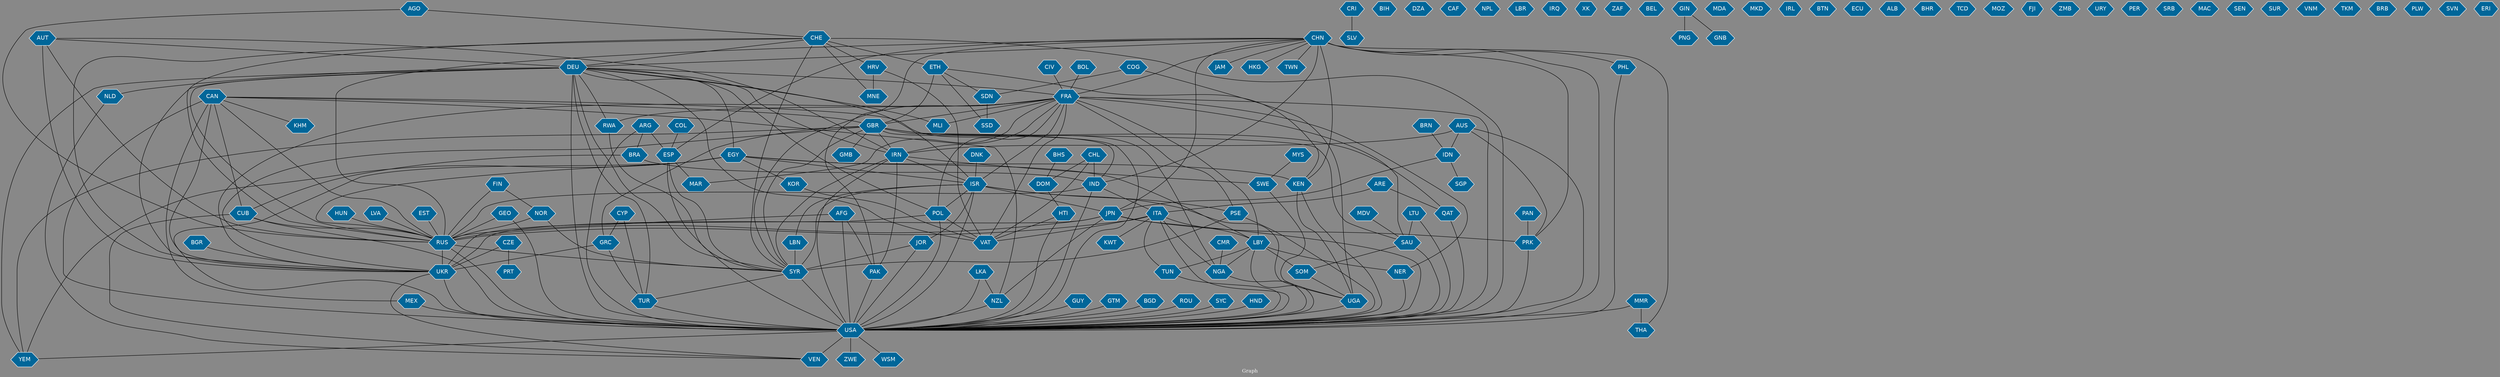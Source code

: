 // Countries together in item graph
graph {
	graph [bgcolor="#888888" fontcolor=white fontsize=12 label="Graph" outputorder=edgesfirst overlap=prism]
	node [color=white fillcolor="#006699" fontcolor=white fontname=Helvetica shape=hexagon style=filled]
	edge [arrowhead=open color=black fontcolor=white fontname=Courier fontsize=12]
		GBR [label=GBR]
		JPN [label=JPN]
		USA [label=USA]
		IND [label=IND]
		RUS [label=RUS]
		PAK [label=PAK]
		GEO [label=GEO]
		FRA [label=FRA]
		SLV [label=SLV]
		CRI [label=CRI]
		DEU [label=DEU]
		BIH [label=BIH]
		THA [label=THA]
		PHL [label=PHL]
		COL [label=COL]
		MEX [label=MEX]
		CHN [label=CHN]
		DZA [label=DZA]
		AFG [label=AFG]
		JAM [label=JAM]
		ISR [label=ISR]
		IRN [label=IRN]
		UKR [label=UKR]
		KOR [label=KOR]
		COG [label=COG]
		SYR [label=SYR]
		CAF [label=CAF]
		MAR [label=MAR]
		ESP [label=ESP]
		AUT [label=AUT]
		YEM [label=YEM]
		SAU [label=SAU]
		NLD [label=NLD]
		ITA [label=ITA]
		PSE [label=PSE]
		ARG [label=ARG]
		CAN [label=CAN]
		ETH [label=ETH]
		CHE [label=CHE]
		GUY [label=GUY]
		MLI [label=MLI]
		NPL [label=NPL]
		MMR [label=MMR]
		CUB [label=CUB]
		LBR [label=LBR]
		IRQ [label=IRQ]
		BRA [label=BRA]
		UGA [label=UGA]
		IDN [label=IDN]
		XK [label=XK]
		ZAF [label=ZAF]
		LBY [label=LBY]
		GRC [label=GRC]
		ZWE [label=ZWE]
		GTM [label=GTM]
		CHL [label=CHL]
		BEL [label=BEL]
		SSD [label=SSD]
		SDN [label=SDN]
		BGD [label=BGD]
		KHM [label=KHM]
		JOR [label=JOR]
		SGP [label=SGP]
		EGY [label=EGY]
		GIN [label=GIN]
		PNG [label=PNG]
		MDA [label=MDA]
		WSM [label=WSM]
		AUS [label=AUS]
		NGA [label=NGA]
		VEN [label=VEN]
		PRT [label=PRT]
		CZE [label=CZE]
		HKG [label=HKG]
		PRK [label=PRK]
		LKA [label=LKA]
		HTI [label=HTI]
		MYS [label=MYS]
		MKD [label=MKD]
		TUR [label=TUR]
		IRL [label=IRL]
		ARE [label=ARE]
		HRV [label=HRV]
		BTN [label=BTN]
		PAN [label=PAN]
		ECU [label=ECU]
		VAT [label=VAT]
		KEN [label=KEN]
		DNK [label=DNK]
		RWA [label=RWA]
		TUN [label=TUN]
		SWE [label=SWE]
		LBN [label=LBN]
		ALB [label=ALB]
		NZL [label=NZL]
		CYP [label=CYP]
		QAT [label=QAT]
		BHR [label=BHR]
		CMR [label=CMR]
		HUN [label=HUN]
		NOR [label=NOR]
		NER [label=NER]
		TCD [label=TCD]
		SOM [label=SOM]
		POL [label=POL]
		MOZ [label=MOZ]
		FJI [label=FJI]
		BOL [label=BOL]
		ROU [label=ROU]
		TWN [label=TWN]
		ZMB [label=ZMB]
		URY [label=URY]
		CIV [label=CIV]
		PER [label=PER]
		MNE [label=MNE]
		SRB [label=SRB]
		MAC [label=MAC]
		BRN [label=BRN]
		SEN [label=SEN]
		BHS [label=BHS]
		DOM [label=DOM]
		SUR [label=SUR]
		VNM [label=VNM]
		LVA [label=LVA]
		GMB [label=GMB]
		BGR [label=BGR]
		EST [label=EST]
		FIN [label=FIN]
		KWT [label=KWT]
		MDV [label=MDV]
		SYC [label=SYC]
		TKM [label=TKM]
		LTU [label=LTU]
		GNB [label=GNB]
		BRB [label=BRB]
		PLW [label=PLW]
		SVN [label=SVN]
		ERI [label=ERI]
		HND [label=HND]
		AGO [label=AGO]
			FRA -- MLI [weight=1]
			GIN -- GNB [weight=1]
			COL -- ESP [weight=1]
			GBR -- IRN [weight=1]
			ETH -- KEN [weight=1]
			KEN -- UGA [weight=1]
			SYR -- TUR [weight=2]
			CHL -- DOM [weight=1]
			CHE -- RUS [weight=1]
			FRA -- IRN [weight=2]
			DEU -- POL [weight=1]
			ETH -- SSD [weight=1]
			CAN -- USA [weight=6]
			DEU -- FRA [weight=2]
			ARG -- USA [weight=3]
			GBR -- YEM [weight=1]
			LKA -- NZL [weight=2]
			BRA -- CUB [weight=1]
			COG -- UGA [weight=1]
			CHE -- SYR [weight=2]
			CYP -- TUR [weight=1]
			ITA -- RUS [weight=1]
			CHE -- MNE [weight=1]
			FRA -- MAR [weight=2]
			JOR -- SYR [weight=3]
			ISR -- POL [weight=1]
			SOM -- UGA [weight=1]
			ARG -- ESP [weight=1]
			AFG -- USA [weight=14]
			CAN -- KHM [weight=2]
			CAN -- RUS [weight=1]
			QAT -- USA [weight=1]
			CAN -- GBR [weight=1]
			HRV -- VAT [weight=1]
			LTU -- USA [weight=2]
			CHE -- USA [weight=2]
			MYS -- SWE [weight=1]
			CHN -- DEU [weight=2]
			SYC -- USA [weight=3]
			IRN -- ISR [weight=3]
			ARE -- ITA [weight=1]
			CHE -- ETH [weight=6]
			CHN -- PRK [weight=1]
			LBY -- USA [weight=1]
			AUT -- DEU [weight=1]
			SDN -- SSD [weight=15]
			USA -- YEM [weight=1]
			DOM -- HTI [weight=1]
			EST -- RUS [weight=1]
			BGD -- USA [weight=1]
			LBY -- SOM [weight=1]
			GBR -- GRC [weight=1]
			LBY -- NGA [weight=1]
			DEU -- YEM [weight=1]
			COG -- SDN [weight=1]
			CHN -- ESP [weight=2]
			PRK -- USA [weight=3]
			DEU -- SYR [weight=1]
			JPN -- NZL [weight=2]
			ISR -- LBN [weight=6]
			POL -- VAT [weight=1]
			ROU -- USA [weight=1]
			AUT -- RUS [weight=1]
			TUR -- USA [weight=1]
			LBY -- TUN [weight=2]
			UKR -- VEN [weight=1]
			NGA -- USA [weight=1]
			DEU -- RUS [weight=1]
			JPN -- USA [weight=5]
			CHN -- USA [weight=18]
			GTM -- USA [weight=3]
			AUS -- USA [weight=1]
			GRC -- TUR [weight=1]
			NOR -- RUS [weight=1]
			LTU -- SAU [weight=1]
			EGY -- YEM [weight=1]
			AFG -- RUS [weight=2]
			LVA -- RUS [weight=1]
			RUS -- SYR [weight=9]
			EGY -- ISR [weight=2]
			PAN -- PRK [weight=1]
			IND -- USA [weight=4]
			UGA -- USA [weight=4]
			CHN -- IND [weight=4]
			EGY -- KEN [weight=1]
			CHN -- THA [weight=1]
			CHN -- TWN [weight=6]
			NOR -- SYR [weight=1]
			CAN -- NZL [weight=1]
			KOR -- VAT [weight=2]
			LBY -- NER [weight=2]
			EGY -- KOR [weight=4]
			CHN -- RUS [weight=5]
			IDN -- JPN [weight=2]
			DEU -- RWA [weight=1]
			JPN -- PRK [weight=1]
			EGY -- USA [weight=2]
			DEU -- EGY [weight=3]
			GBR -- IND [weight=2]
			FIN -- NOR [weight=1]
			CHN -- JPN [weight=6]
			FRA -- SAU [weight=1]
			GBR -- QAT [weight=1]
			CHE -- DEU [weight=1]
			CHE -- UKR [weight=4]
			UKR -- USA [weight=28]
			PSE -- USA [weight=1]
			ESP -- SYR [weight=1]
			DEU -- VAT [weight=1]
			LBN -- SYR [weight=6]
			ISR -- USA [weight=2]
			GEO -- USA [weight=2]
			ITA -- NGA [weight=1]
			AGO -- CHE [weight=1]
			IDN -- SGP [weight=3]
			IRN -- SYR [weight=1]
			ITA -- KWT [weight=1]
			AUS -- IDN [weight=6]
			CRI -- SLV [weight=1]
			POL -- USA [weight=1]
			KEN -- USA [weight=1]
			CHL -- VAT [weight=2]
			TUN -- USA [weight=1]
			BRN -- IDN [weight=2]
			GBR -- SYR [weight=1]
			CMR -- NGA [weight=1]
			FRA -- USA [weight=13]
			GIN -- PNG [weight=2]
			ISR -- PSE [weight=6]
			HND -- USA [weight=1]
			ARE -- QAT [weight=2]
			PHL -- USA [weight=2]
			FRA -- GBR [weight=3]
			PAK -- USA [weight=3]
			CHN -- KEN [weight=1]
			GUY -- USA [weight=3]
			AUT -- IRN [weight=1]
			ISR -- JPN [weight=2]
			CHN -- FRA [weight=1]
			HTI -- VAT [weight=1]
			HTI -- USA [weight=7]
			GRC -- UKR [weight=1]
			DEU -- NLD [weight=2]
			FRA -- SYR [weight=2]
			MEX -- USA [weight=12]
			ITA -- VAT [weight=1]
			CAN -- CUB [weight=3]
			CHE -- HRV [weight=1]
			RWA -- SYR [weight=1]
			CHN -- PHL [weight=6]
			GBR -- SAU [weight=1]
			CHL -- IND [weight=1]
			RUS -- UKR [weight=36]
			ITA -- USA [weight=4]
			IRN -- USA [weight=8]
			FRA -- PSE [weight=1]
			SWE -- UGA [weight=1]
			DNK -- ISR [weight=1]
			AUT -- UKR [weight=2]
			NLD -- VEN [weight=1]
			MDV -- SAU [weight=1]
			AGO -- RUS [weight=1]
			EGY -- LBY [weight=3]
			ESP -- USA [weight=1]
			NER -- USA [weight=1]
			LKA -- USA [weight=5]
			CZE -- UKR [weight=1]
			GBR -- GMB [weight=1]
			GBR -- USA [weight=10]
			USA -- ZWE [weight=8]
			DEU -- ISR [weight=3]
			GEO -- RUS [weight=2]
			CUB -- VEN [weight=1]
			DEU -- IRN [weight=1]
			ITA -- TUN [weight=1]
			AUS -- IRN [weight=1]
			SYR -- USA [weight=9]
			DEU -- UKR [weight=4]
			ISR -- JOR [weight=3]
			AUS -- PRK [weight=3]
			NZL -- USA [weight=2]
			IND -- ITA [weight=7]
			CUB -- RUS [weight=1]
			ITA -- LBY [weight=1]
			ISR -- SYR [weight=3]
			EGY -- RUS [weight=1]
			BHS -- DOM [weight=1]
			FRA -- LBY [weight=1]
			CAN -- UKR [weight=2]
			PSE -- SYR [weight=1]
			CHN -- PAK [weight=1]
			ARG -- BRA [weight=1]
			ETH -- GBR [weight=2]
			FRA -- POL [weight=2]
			BOL -- FRA [weight=1]
			FRA -- VAT [weight=1]
			HUN -- RUS [weight=2]
			IND -- RUS [weight=2]
			CHN -- JAM [weight=3]
			CAN -- NGA [weight=1]
			ETH -- SDN [weight=1]
			DEU -- TUR [weight=2]
			GBR -- UKR [weight=4]
			SAU -- SOM [weight=1]
			CIV -- FRA [weight=1]
			MMR -- THA [weight=2]
			JPN -- UKR [weight=1]
			RUS -- USA [weight=22]
			CAN -- MEX [weight=3]
			JPN -- RUS [weight=2]
			DEU -- USA [weight=7]
			USA -- VEN [weight=7]
			CUB -- USA [weight=8]
			USA -- WSM [weight=2]
			CZE -- PRT [weight=1]
			FIN -- RUS [weight=1]
			FRA -- NER [weight=2]
			ESP -- MAR [weight=2]
			POL -- UKR [weight=2]
			JOR -- USA [weight=2]
			BGR -- UKR [weight=1]
			FRA -- ISR [weight=1]
			IRN -- PAK [weight=1]
			MMR -- USA [weight=3]
			FRA -- RWA [weight=2]
			CYP -- GRC [weight=1]
			ISR -- UGA [weight=2]
			FRA -- UKR [weight=3]
			AFG -- PAK [weight=1]
			HRV -- MNE [weight=1]
			IRN -- SWE [weight=1]
			DEU -- MLI [weight=2]
			BRA -- IND [weight=1]
			CHN -- HKG [weight=1]
			SAU -- USA [weight=3]
}